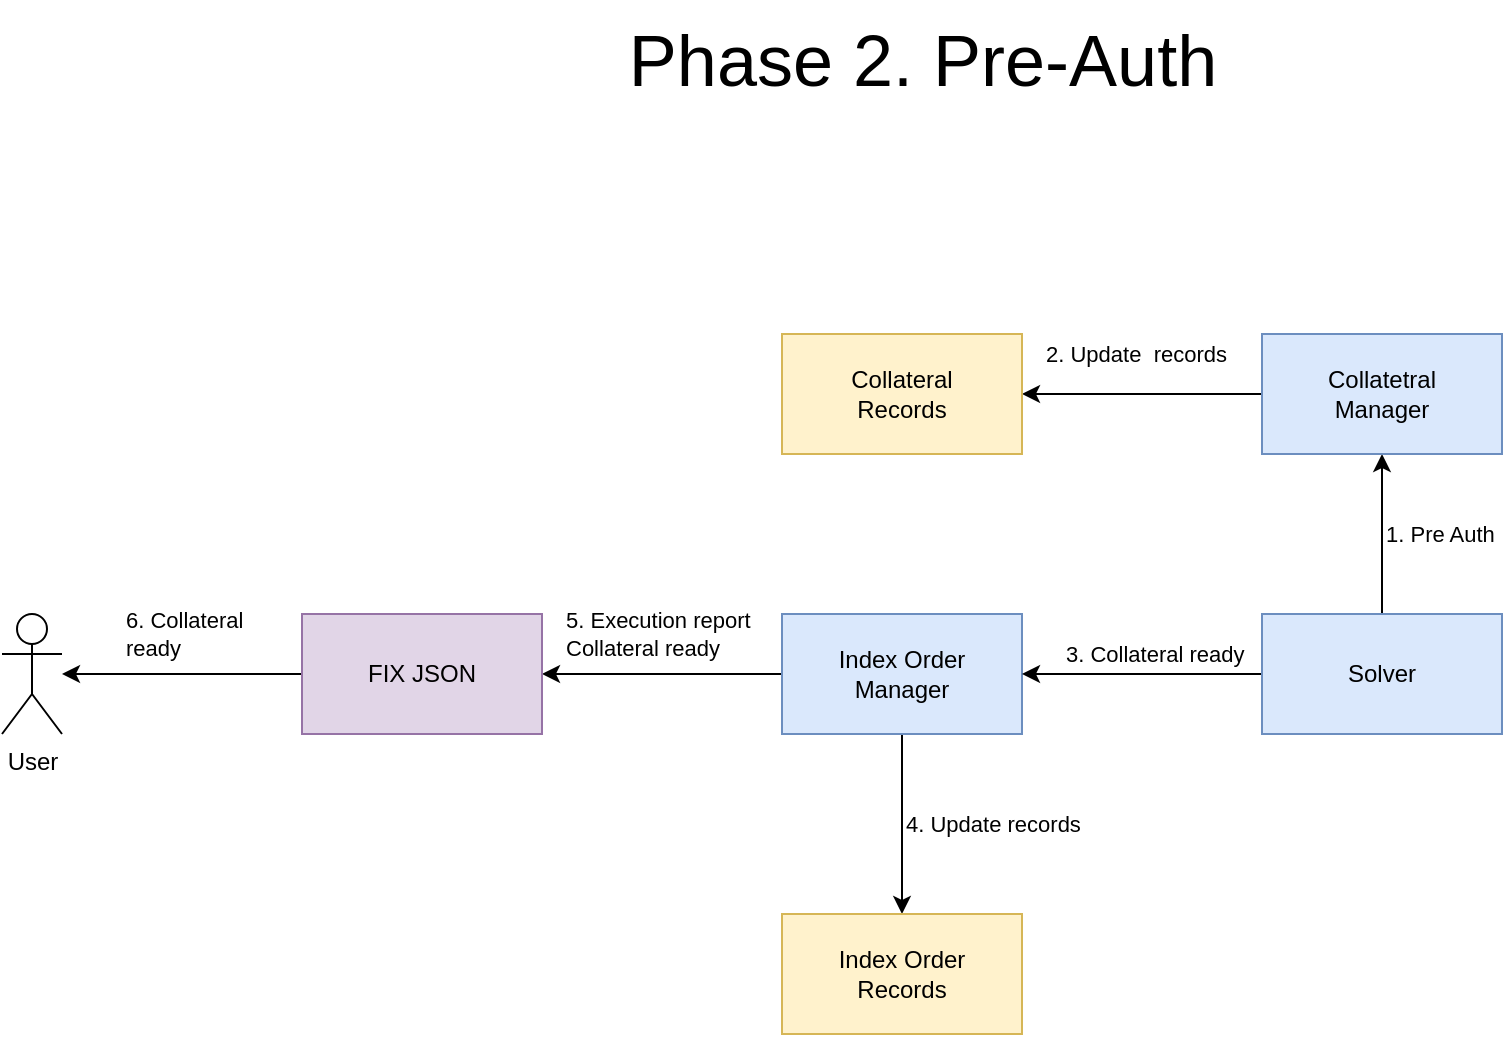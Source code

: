 <mxfile version="24.7.8">
  <diagram name="Page-1" id="W_rVjIMuv8jm2bQ-PZrq">
    <mxGraphModel dx="2683" dy="1798" grid="1" gridSize="10" guides="1" tooltips="1" connect="1" arrows="1" fold="1" page="1" pageScale="1" pageWidth="1169" pageHeight="827" math="0" shadow="0">
      <root>
        <mxCell id="0" />
        <mxCell id="1" parent="0" />
        <mxCell id="gffMqyqc6EummD5FjCYg-34" value="4. Update records" style="edgeStyle=orthogonalEdgeStyle;rounded=0;orthogonalLoop=1;jettySize=auto;html=1;align=left;" parent="1" source="gffMqyqc6EummD5FjCYg-3" target="gffMqyqc6EummD5FjCYg-21" edge="1">
          <mxGeometry relative="1" as="geometry" />
        </mxCell>
        <mxCell id="gffMqyqc6EummD5FjCYg-35" value="5. Execution report&lt;div&gt;Collateral ready&lt;/div&gt;" style="edgeStyle=orthogonalEdgeStyle;rounded=0;orthogonalLoop=1;jettySize=auto;html=1;align=left;" parent="1" source="gffMqyqc6EummD5FjCYg-3" target="gffMqyqc6EummD5FjCYg-18" edge="1">
          <mxGeometry x="0.833" y="-20" relative="1" as="geometry">
            <mxPoint as="offset" />
          </mxGeometry>
        </mxCell>
        <mxCell id="gffMqyqc6EummD5FjCYg-3" value="Index Order&lt;div&gt;Manager&lt;/div&gt;" style="rounded=0;whiteSpace=wrap;html=1;fillColor=#dae8fc;strokeColor=#6c8ebf;" parent="1" vertex="1">
          <mxGeometry x="320" y="240" width="120" height="60" as="geometry" />
        </mxCell>
        <mxCell id="gffMqyqc6EummD5FjCYg-5" value="User" style="shape=umlActor;verticalLabelPosition=bottom;verticalAlign=top;html=1;outlineConnect=0;" parent="1" vertex="1">
          <mxGeometry x="-70" y="240" width="30" height="60" as="geometry" />
        </mxCell>
        <mxCell id="gffMqyqc6EummD5FjCYg-30" value="1. Pre Auth" style="edgeStyle=orthogonalEdgeStyle;rounded=0;orthogonalLoop=1;jettySize=auto;html=1;align=left;" parent="1" source="gffMqyqc6EummD5FjCYg-8" target="gffMqyqc6EummD5FjCYg-11" edge="1">
          <mxGeometry relative="1" as="geometry" />
        </mxCell>
        <mxCell id="gffMqyqc6EummD5FjCYg-33" value="3. Collateral ready" style="edgeStyle=orthogonalEdgeStyle;rounded=0;orthogonalLoop=1;jettySize=auto;html=1;align=left;" parent="1" source="gffMqyqc6EummD5FjCYg-8" target="gffMqyqc6EummD5FjCYg-3" edge="1">
          <mxGeometry x="0.667" y="-10" relative="1" as="geometry">
            <mxPoint as="offset" />
          </mxGeometry>
        </mxCell>
        <mxCell id="gffMqyqc6EummD5FjCYg-8" value="Solver" style="rounded=0;whiteSpace=wrap;html=1;fillColor=#dae8fc;strokeColor=#6c8ebf;" parent="1" vertex="1">
          <mxGeometry x="560" y="240" width="120" height="60" as="geometry" />
        </mxCell>
        <mxCell id="gffMqyqc6EummD5FjCYg-32" value="2. Update&amp;nbsp; records" style="edgeStyle=orthogonalEdgeStyle;rounded=0;orthogonalLoop=1;jettySize=auto;html=1;align=left;" parent="1" source="gffMqyqc6EummD5FjCYg-11" target="gffMqyqc6EummD5FjCYg-22" edge="1">
          <mxGeometry x="0.833" y="-20" relative="1" as="geometry">
            <mxPoint as="offset" />
          </mxGeometry>
        </mxCell>
        <mxCell id="gffMqyqc6EummD5FjCYg-11" value="Collatetral&lt;div&gt;Manager&lt;/div&gt;" style="rounded=0;whiteSpace=wrap;html=1;fillColor=#dae8fc;strokeColor=#6c8ebf;" parent="1" vertex="1">
          <mxGeometry x="560" y="100" width="120" height="60" as="geometry" />
        </mxCell>
        <mxCell id="gffMqyqc6EummD5FjCYg-36" value="6. Collateral&lt;div&gt;ready&lt;/div&gt;" style="edgeStyle=orthogonalEdgeStyle;rounded=0;orthogonalLoop=1;jettySize=auto;html=1;align=left;" parent="1" source="gffMqyqc6EummD5FjCYg-18" target="gffMqyqc6EummD5FjCYg-5" edge="1">
          <mxGeometry x="0.5" y="-20" relative="1" as="geometry">
            <mxPoint as="offset" />
          </mxGeometry>
        </mxCell>
        <mxCell id="gffMqyqc6EummD5FjCYg-18" value="FIX JSON" style="rounded=0;whiteSpace=wrap;html=1;fillColor=#e1d5e7;strokeColor=#9673a6;" parent="1" vertex="1">
          <mxGeometry x="80" y="240" width="120" height="60" as="geometry" />
        </mxCell>
        <mxCell id="gffMqyqc6EummD5FjCYg-21" value="Index Order&lt;div&gt;Records&lt;/div&gt;" style="rounded=0;whiteSpace=wrap;html=1;fillColor=#fff2cc;strokeColor=#d6b656;" parent="1" vertex="1">
          <mxGeometry x="320" y="390" width="120" height="60" as="geometry" />
        </mxCell>
        <mxCell id="gffMqyqc6EummD5FjCYg-22" value="Collateral&lt;div&gt;Records&lt;/div&gt;" style="rounded=0;whiteSpace=wrap;html=1;fillColor=#fff2cc;strokeColor=#d6b656;" parent="1" vertex="1">
          <mxGeometry x="320" y="100" width="120" height="60" as="geometry" />
        </mxCell>
        <mxCell id="gffMqyqc6EummD5FjCYg-37" value="&lt;font style=&quot;font-size: 36px;&quot;&gt;Phase 2. Pre-Auth&lt;/font&gt;" style="text;html=1;align=center;verticalAlign=middle;resizable=0;points=[];autosize=1;strokeColor=none;fillColor=none;" parent="1" vertex="1">
          <mxGeometry x="230" y="-67" width="320" height="60" as="geometry" />
        </mxCell>
      </root>
    </mxGraphModel>
  </diagram>
</mxfile>
